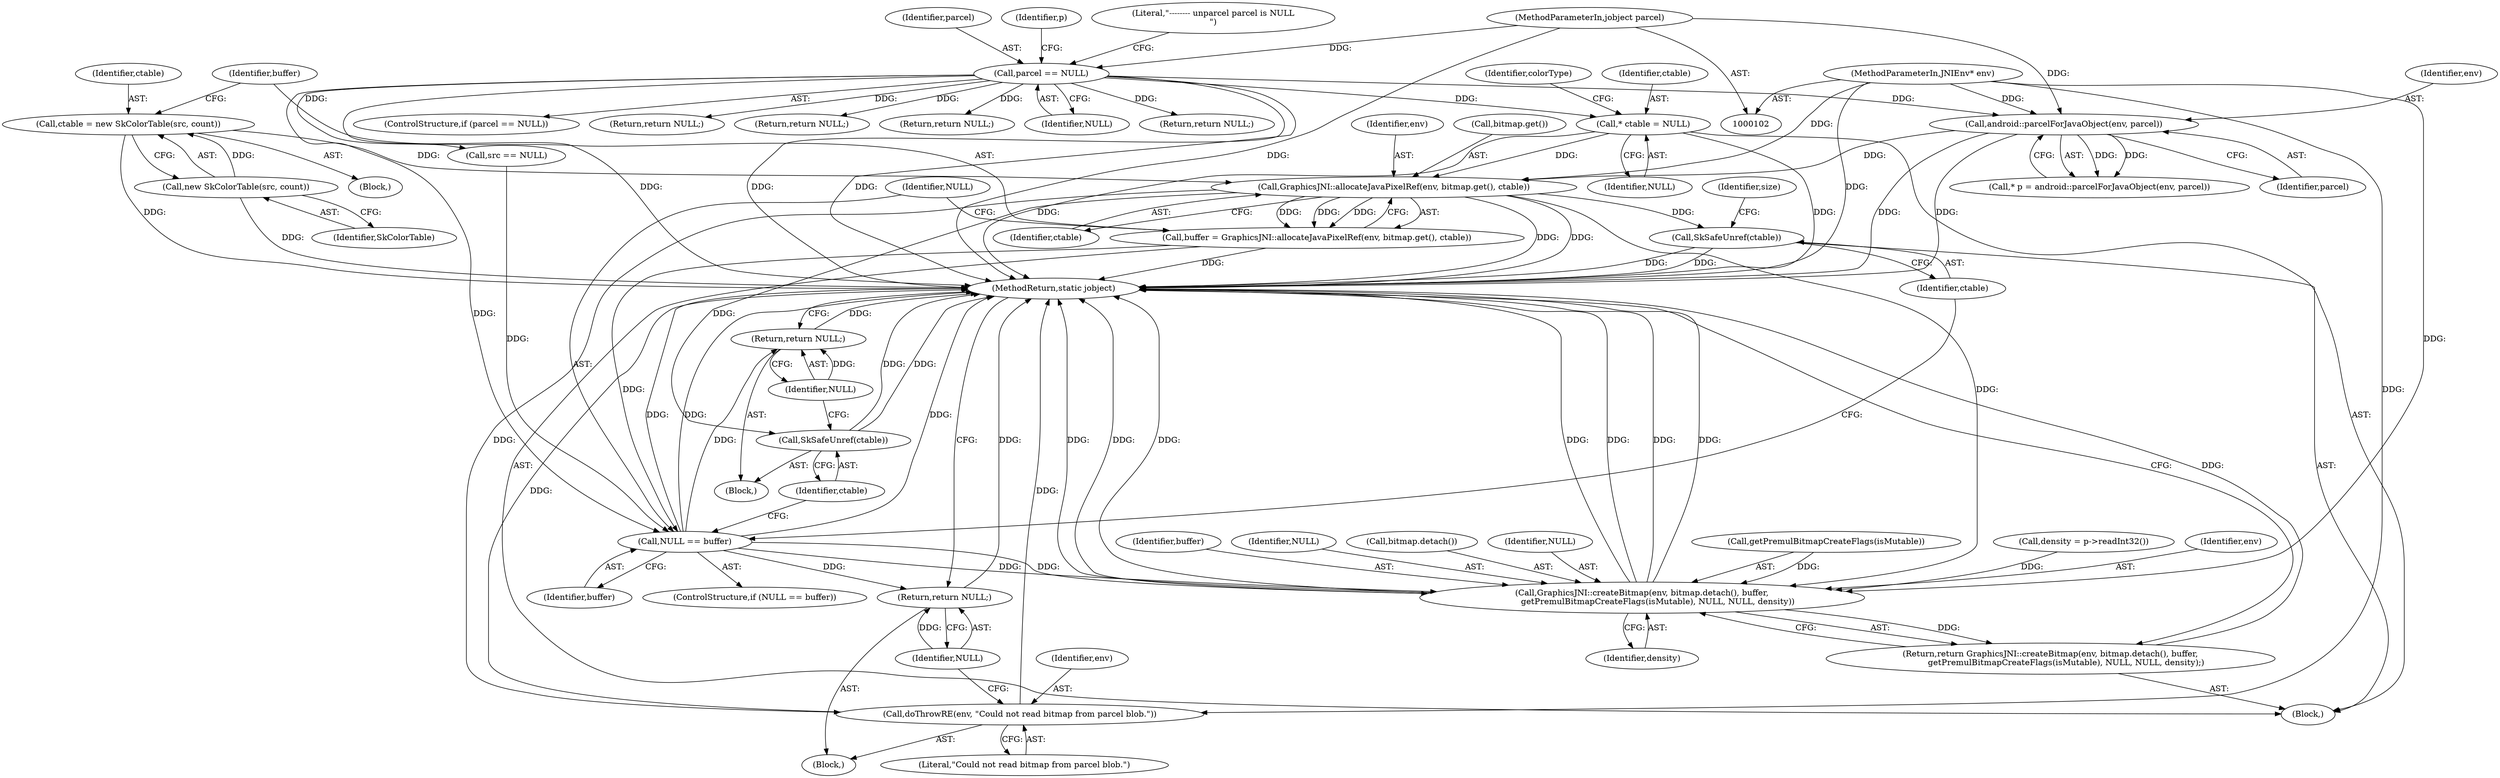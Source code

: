 digraph "0_Android_d44e5bde18a41beda39d49189bef7f2ba7c8f3cb@API" {
"1000251" [label="(Call,GraphicsJNI::allocateJavaPixelRef(env, bitmap.get(), ctable))"];
"1000119" [label="(Call,android::parcelForJavaObject(env, parcel))"];
"1000103" [label="(MethodParameterIn,JNIEnv* env)"];
"1000108" [label="(Call,parcel == NULL)"];
"1000105" [label="(MethodParameterIn,jobject parcel)"];
"1000244" [label="(Call,ctable = new SkColorTable(src, count))"];
"1000246" [label="(Call,new SkColorTable(src, count))"];
"1000195" [label="(Call,* ctable = NULL)"];
"1000249" [label="(Call,buffer = GraphicsJNI::allocateJavaPixelRef(env, bitmap.get(), ctable))"];
"1000256" [label="(Call,NULL == buffer)"];
"1000262" [label="(Return,return NULL;)"];
"1000284" [label="(Return,return NULL;)"];
"1000294" [label="(Call,GraphicsJNI::createBitmap(env, bitmap.detach(), buffer,\n            getPremulBitmapCreateFlags(isMutable), NULL, NULL, density))"];
"1000293" [label="(Return,return GraphicsJNI::createBitmap(env, bitmap.detach(), buffer,\n            getPremulBitmapCreateFlags(isMutable), NULL, NULL, density);)"];
"1000260" [label="(Call,SkSafeUnref(ctable))"];
"1000264" [label="(Call,SkSafeUnref(ctable))"];
"1000281" [label="(Call,doThrowRE(env, \"Could not read bitmap from parcel blob.\"))"];
"1000109" [label="(Identifier,parcel)"];
"1000197" [label="(Identifier,NULL)"];
"1000249" [label="(Call,buffer = GraphicsJNI::allocateJavaPixelRef(env, bitmap.get(), ctable))"];
"1000107" [label="(ControlStructure,if (parcel == NULL))"];
"1000302" [label="(Identifier,density)"];
"1000118" [label="(Identifier,p)"];
"1000244" [label="(Call,ctable = new SkColorTable(src, count))"];
"1000238" [label="(Call,src == NULL)"];
"1000153" [label="(Call,density = p->readInt32())"];
"1000180" [label="(Return,return NULL;)"];
"1000121" [label="(Identifier,parcel)"];
"1000113" [label="(Literal,\"-------- unparcel parcel is NULL\n\")"];
"1000281" [label="(Call,doThrowRE(env, \"Could not read bitmap from parcel blob.\"))"];
"1000280" [label="(Block,)"];
"1000120" [label="(Identifier,env)"];
"1000261" [label="(Identifier,ctable)"];
"1000293" [label="(Return,return GraphicsJNI::createBitmap(env, bitmap.detach(), buffer,\n            getPremulBitmapCreateFlags(isMutable), NULL, NULL, density);)"];
"1000264" [label="(Call,SkSafeUnref(ctable))"];
"1000260" [label="(Call,SkSafeUnref(ctable))"];
"1000114" [label="(Return,return NULL;)"];
"1000192" [label="(Return,return NULL;)"];
"1000256" [label="(Call,NULL == buffer)"];
"1000251" [label="(Call,GraphicsJNI::allocateJavaPixelRef(env, bitmap.get(), ctable))"];
"1000258" [label="(Identifier,buffer)"];
"1000259" [label="(Block,)"];
"1000200" [label="(Identifier,colorType)"];
"1000295" [label="(Identifier,env)"];
"1000283" [label="(Literal,\"Could not read bitmap from parcel blob.\")"];
"1000119" [label="(Call,android::parcelForJavaObject(env, parcel))"];
"1000298" [label="(Call,getPremulBitmapCreateFlags(isMutable))"];
"1000254" [label="(Identifier,ctable)"];
"1000247" [label="(Identifier,SkColorTable)"];
"1000103" [label="(MethodParameterIn,JNIEnv* env)"];
"1000106" [label="(Block,)"];
"1000255" [label="(ControlStructure,if (NULL == buffer))"];
"1000294" [label="(Call,GraphicsJNI::createBitmap(env, bitmap.detach(), buffer,\n            getPremulBitmapCreateFlags(isMutable), NULL, NULL, density))"];
"1000303" [label="(MethodReturn,static jobject)"];
"1000250" [label="(Identifier,buffer)"];
"1000297" [label="(Identifier,buffer)"];
"1000282" [label="(Identifier,env)"];
"1000195" [label="(Call,* ctable = NULL)"];
"1000284" [label="(Return,return NULL;)"];
"1000253" [label="(Call,bitmap.get())"];
"1000105" [label="(MethodParameterIn,jobject parcel)"];
"1000108" [label="(Call,parcel == NULL)"];
"1000301" [label="(Identifier,NULL)"];
"1000117" [label="(Call,* p = android::parcelForJavaObject(env, parcel))"];
"1000296" [label="(Call,bitmap.detach())"];
"1000262" [label="(Return,return NULL;)"];
"1000257" [label="(Identifier,NULL)"];
"1000222" [label="(Block,)"];
"1000300" [label="(Identifier,NULL)"];
"1000110" [label="(Identifier,NULL)"];
"1000268" [label="(Identifier,size)"];
"1000252" [label="(Identifier,env)"];
"1000285" [label="(Identifier,NULL)"];
"1000265" [label="(Identifier,ctable)"];
"1000216" [label="(Return,return NULL;)"];
"1000263" [label="(Identifier,NULL)"];
"1000246" [label="(Call,new SkColorTable(src, count))"];
"1000196" [label="(Identifier,ctable)"];
"1000245" [label="(Identifier,ctable)"];
"1000251" -> "1000249"  [label="AST: "];
"1000251" -> "1000254"  [label="CFG: "];
"1000252" -> "1000251"  [label="AST: "];
"1000253" -> "1000251"  [label="AST: "];
"1000254" -> "1000251"  [label="AST: "];
"1000249" -> "1000251"  [label="CFG: "];
"1000251" -> "1000303"  [label="DDG: "];
"1000251" -> "1000303"  [label="DDG: "];
"1000251" -> "1000249"  [label="DDG: "];
"1000251" -> "1000249"  [label="DDG: "];
"1000251" -> "1000249"  [label="DDG: "];
"1000119" -> "1000251"  [label="DDG: "];
"1000103" -> "1000251"  [label="DDG: "];
"1000244" -> "1000251"  [label="DDG: "];
"1000195" -> "1000251"  [label="DDG: "];
"1000251" -> "1000260"  [label="DDG: "];
"1000251" -> "1000264"  [label="DDG: "];
"1000251" -> "1000281"  [label="DDG: "];
"1000251" -> "1000294"  [label="DDG: "];
"1000119" -> "1000117"  [label="AST: "];
"1000119" -> "1000121"  [label="CFG: "];
"1000120" -> "1000119"  [label="AST: "];
"1000121" -> "1000119"  [label="AST: "];
"1000117" -> "1000119"  [label="CFG: "];
"1000119" -> "1000303"  [label="DDG: "];
"1000119" -> "1000303"  [label="DDG: "];
"1000119" -> "1000117"  [label="DDG: "];
"1000119" -> "1000117"  [label="DDG: "];
"1000103" -> "1000119"  [label="DDG: "];
"1000108" -> "1000119"  [label="DDG: "];
"1000105" -> "1000119"  [label="DDG: "];
"1000103" -> "1000102"  [label="AST: "];
"1000103" -> "1000303"  [label="DDG: "];
"1000103" -> "1000281"  [label="DDG: "];
"1000103" -> "1000294"  [label="DDG: "];
"1000108" -> "1000107"  [label="AST: "];
"1000108" -> "1000110"  [label="CFG: "];
"1000109" -> "1000108"  [label="AST: "];
"1000110" -> "1000108"  [label="AST: "];
"1000113" -> "1000108"  [label="CFG: "];
"1000118" -> "1000108"  [label="CFG: "];
"1000108" -> "1000303"  [label="DDG: "];
"1000108" -> "1000303"  [label="DDG: "];
"1000108" -> "1000303"  [label="DDG: "];
"1000105" -> "1000108"  [label="DDG: "];
"1000108" -> "1000114"  [label="DDG: "];
"1000108" -> "1000180"  [label="DDG: "];
"1000108" -> "1000192"  [label="DDG: "];
"1000108" -> "1000195"  [label="DDG: "];
"1000108" -> "1000216"  [label="DDG: "];
"1000108" -> "1000238"  [label="DDG: "];
"1000108" -> "1000256"  [label="DDG: "];
"1000105" -> "1000102"  [label="AST: "];
"1000105" -> "1000303"  [label="DDG: "];
"1000244" -> "1000222"  [label="AST: "];
"1000244" -> "1000246"  [label="CFG: "];
"1000245" -> "1000244"  [label="AST: "];
"1000246" -> "1000244"  [label="AST: "];
"1000250" -> "1000244"  [label="CFG: "];
"1000244" -> "1000303"  [label="DDG: "];
"1000246" -> "1000244"  [label="DDG: "];
"1000246" -> "1000247"  [label="CFG: "];
"1000247" -> "1000246"  [label="AST: "];
"1000246" -> "1000303"  [label="DDG: "];
"1000195" -> "1000106"  [label="AST: "];
"1000195" -> "1000197"  [label="CFG: "];
"1000196" -> "1000195"  [label="AST: "];
"1000197" -> "1000195"  [label="AST: "];
"1000200" -> "1000195"  [label="CFG: "];
"1000195" -> "1000303"  [label="DDG: "];
"1000195" -> "1000303"  [label="DDG: "];
"1000249" -> "1000106"  [label="AST: "];
"1000250" -> "1000249"  [label="AST: "];
"1000257" -> "1000249"  [label="CFG: "];
"1000249" -> "1000303"  [label="DDG: "];
"1000249" -> "1000256"  [label="DDG: "];
"1000256" -> "1000255"  [label="AST: "];
"1000256" -> "1000258"  [label="CFG: "];
"1000257" -> "1000256"  [label="AST: "];
"1000258" -> "1000256"  [label="AST: "];
"1000261" -> "1000256"  [label="CFG: "];
"1000265" -> "1000256"  [label="CFG: "];
"1000256" -> "1000303"  [label="DDG: "];
"1000256" -> "1000303"  [label="DDG: "];
"1000256" -> "1000303"  [label="DDG: "];
"1000238" -> "1000256"  [label="DDG: "];
"1000256" -> "1000262"  [label="DDG: "];
"1000256" -> "1000284"  [label="DDG: "];
"1000256" -> "1000294"  [label="DDG: "];
"1000256" -> "1000294"  [label="DDG: "];
"1000262" -> "1000259"  [label="AST: "];
"1000262" -> "1000263"  [label="CFG: "];
"1000263" -> "1000262"  [label="AST: "];
"1000303" -> "1000262"  [label="CFG: "];
"1000262" -> "1000303"  [label="DDG: "];
"1000263" -> "1000262"  [label="DDG: "];
"1000284" -> "1000280"  [label="AST: "];
"1000284" -> "1000285"  [label="CFG: "];
"1000285" -> "1000284"  [label="AST: "];
"1000303" -> "1000284"  [label="CFG: "];
"1000284" -> "1000303"  [label="DDG: "];
"1000285" -> "1000284"  [label="DDG: "];
"1000294" -> "1000293"  [label="AST: "];
"1000294" -> "1000302"  [label="CFG: "];
"1000295" -> "1000294"  [label="AST: "];
"1000296" -> "1000294"  [label="AST: "];
"1000297" -> "1000294"  [label="AST: "];
"1000298" -> "1000294"  [label="AST: "];
"1000300" -> "1000294"  [label="AST: "];
"1000301" -> "1000294"  [label="AST: "];
"1000302" -> "1000294"  [label="AST: "];
"1000293" -> "1000294"  [label="CFG: "];
"1000294" -> "1000303"  [label="DDG: "];
"1000294" -> "1000303"  [label="DDG: "];
"1000294" -> "1000303"  [label="DDG: "];
"1000294" -> "1000303"  [label="DDG: "];
"1000294" -> "1000303"  [label="DDG: "];
"1000294" -> "1000303"  [label="DDG: "];
"1000294" -> "1000303"  [label="DDG: "];
"1000294" -> "1000293"  [label="DDG: "];
"1000298" -> "1000294"  [label="DDG: "];
"1000153" -> "1000294"  [label="DDG: "];
"1000293" -> "1000106"  [label="AST: "];
"1000303" -> "1000293"  [label="CFG: "];
"1000293" -> "1000303"  [label="DDG: "];
"1000260" -> "1000259"  [label="AST: "];
"1000260" -> "1000261"  [label="CFG: "];
"1000261" -> "1000260"  [label="AST: "];
"1000263" -> "1000260"  [label="CFG: "];
"1000260" -> "1000303"  [label="DDG: "];
"1000260" -> "1000303"  [label="DDG: "];
"1000264" -> "1000106"  [label="AST: "];
"1000264" -> "1000265"  [label="CFG: "];
"1000265" -> "1000264"  [label="AST: "];
"1000268" -> "1000264"  [label="CFG: "];
"1000264" -> "1000303"  [label="DDG: "];
"1000264" -> "1000303"  [label="DDG: "];
"1000281" -> "1000280"  [label="AST: "];
"1000281" -> "1000283"  [label="CFG: "];
"1000282" -> "1000281"  [label="AST: "];
"1000283" -> "1000281"  [label="AST: "];
"1000285" -> "1000281"  [label="CFG: "];
"1000281" -> "1000303"  [label="DDG: "];
"1000281" -> "1000303"  [label="DDG: "];
}
